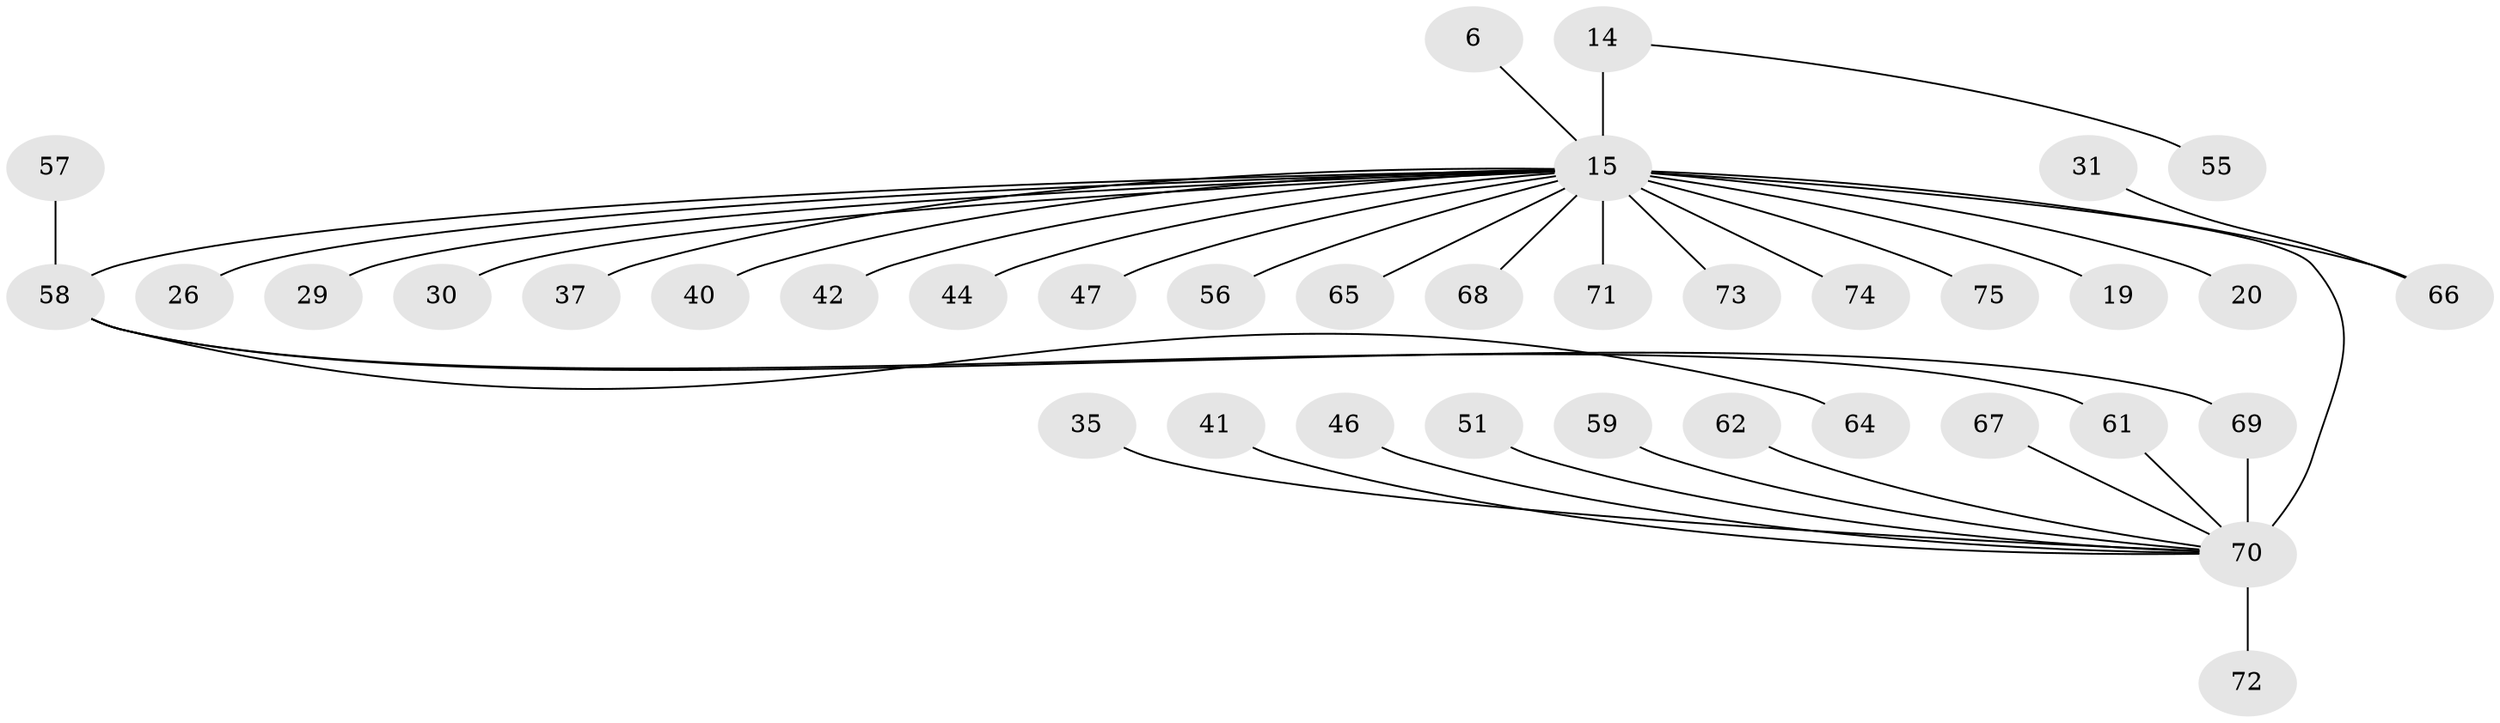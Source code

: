 // original degree distribution, {16: 0.013333333333333334, 11: 0.013333333333333334, 3: 0.09333333333333334, 9: 0.02666666666666667, 7: 0.013333333333333334, 1: 0.5466666666666666, 2: 0.16, 8: 0.013333333333333334, 6: 0.013333333333333334, 4: 0.08, 5: 0.02666666666666667}
// Generated by graph-tools (version 1.1) at 2025/47/03/09/25 04:47:30]
// undirected, 37 vertices, 38 edges
graph export_dot {
graph [start="1"]
  node [color=gray90,style=filled];
  6;
  14;
  15 [super="+1+8+2"];
  19;
  20;
  26;
  29;
  30;
  31;
  35;
  37;
  40;
  41;
  42 [super="+21"];
  44 [super="+43"];
  46;
  47;
  51;
  55;
  56;
  57;
  58 [super="+34+13"];
  59 [super="+53"];
  61 [super="+39+45+60"];
  62 [super="+38"];
  64;
  65 [super="+18+24+54+63"];
  66 [super="+3+10+23"];
  67;
  68;
  69 [super="+52"];
  70 [super="+12+16+49+36+48+33"];
  71;
  72;
  73 [super="+50"];
  74;
  75;
  6 -- 15;
  14 -- 15 [weight=3];
  14 -- 55;
  15 -- 26;
  15 -- 29;
  15 -- 30;
  15 -- 71;
  15 -- 68;
  15 -- 74;
  15 -- 20;
  15 -- 56;
  15 -- 40;
  15 -- 75;
  15 -- 19;
  15 -- 37;
  15 -- 47;
  15 -- 66 [weight=3];
  15 -- 70 [weight=8];
  15 -- 42;
  15 -- 58 [weight=5];
  15 -- 44;
  15 -- 73;
  15 -- 65 [weight=2];
  31 -- 66;
  35 -- 70;
  41 -- 70;
  46 -- 70;
  51 -- 70;
  57 -- 58;
  58 -- 64;
  58 -- 69;
  58 -- 61 [weight=2];
  59 -- 70;
  61 -- 70;
  62 -- 70;
  67 -- 70;
  69 -- 70;
  70 -- 72;
}
